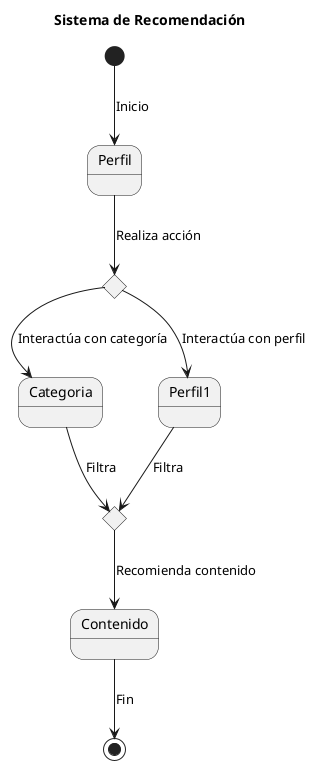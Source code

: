 @startuml
title Sistema de Recomendación
state c1 <<choice>>
state c2 <<choice>>

[*] --> Perfil : Inicio
Perfil --> c1 : Realiza acción
c1 --> Categoria : Interactúa con categoría
c1 --> Perfil1 : Interactúa con perfil
Categoria --> c2 : Filtra
Perfil1 --> c2 : Filtra
c2 --> Contenido : Recomienda contenido
Contenido --> [*] : Fin
@enduml
